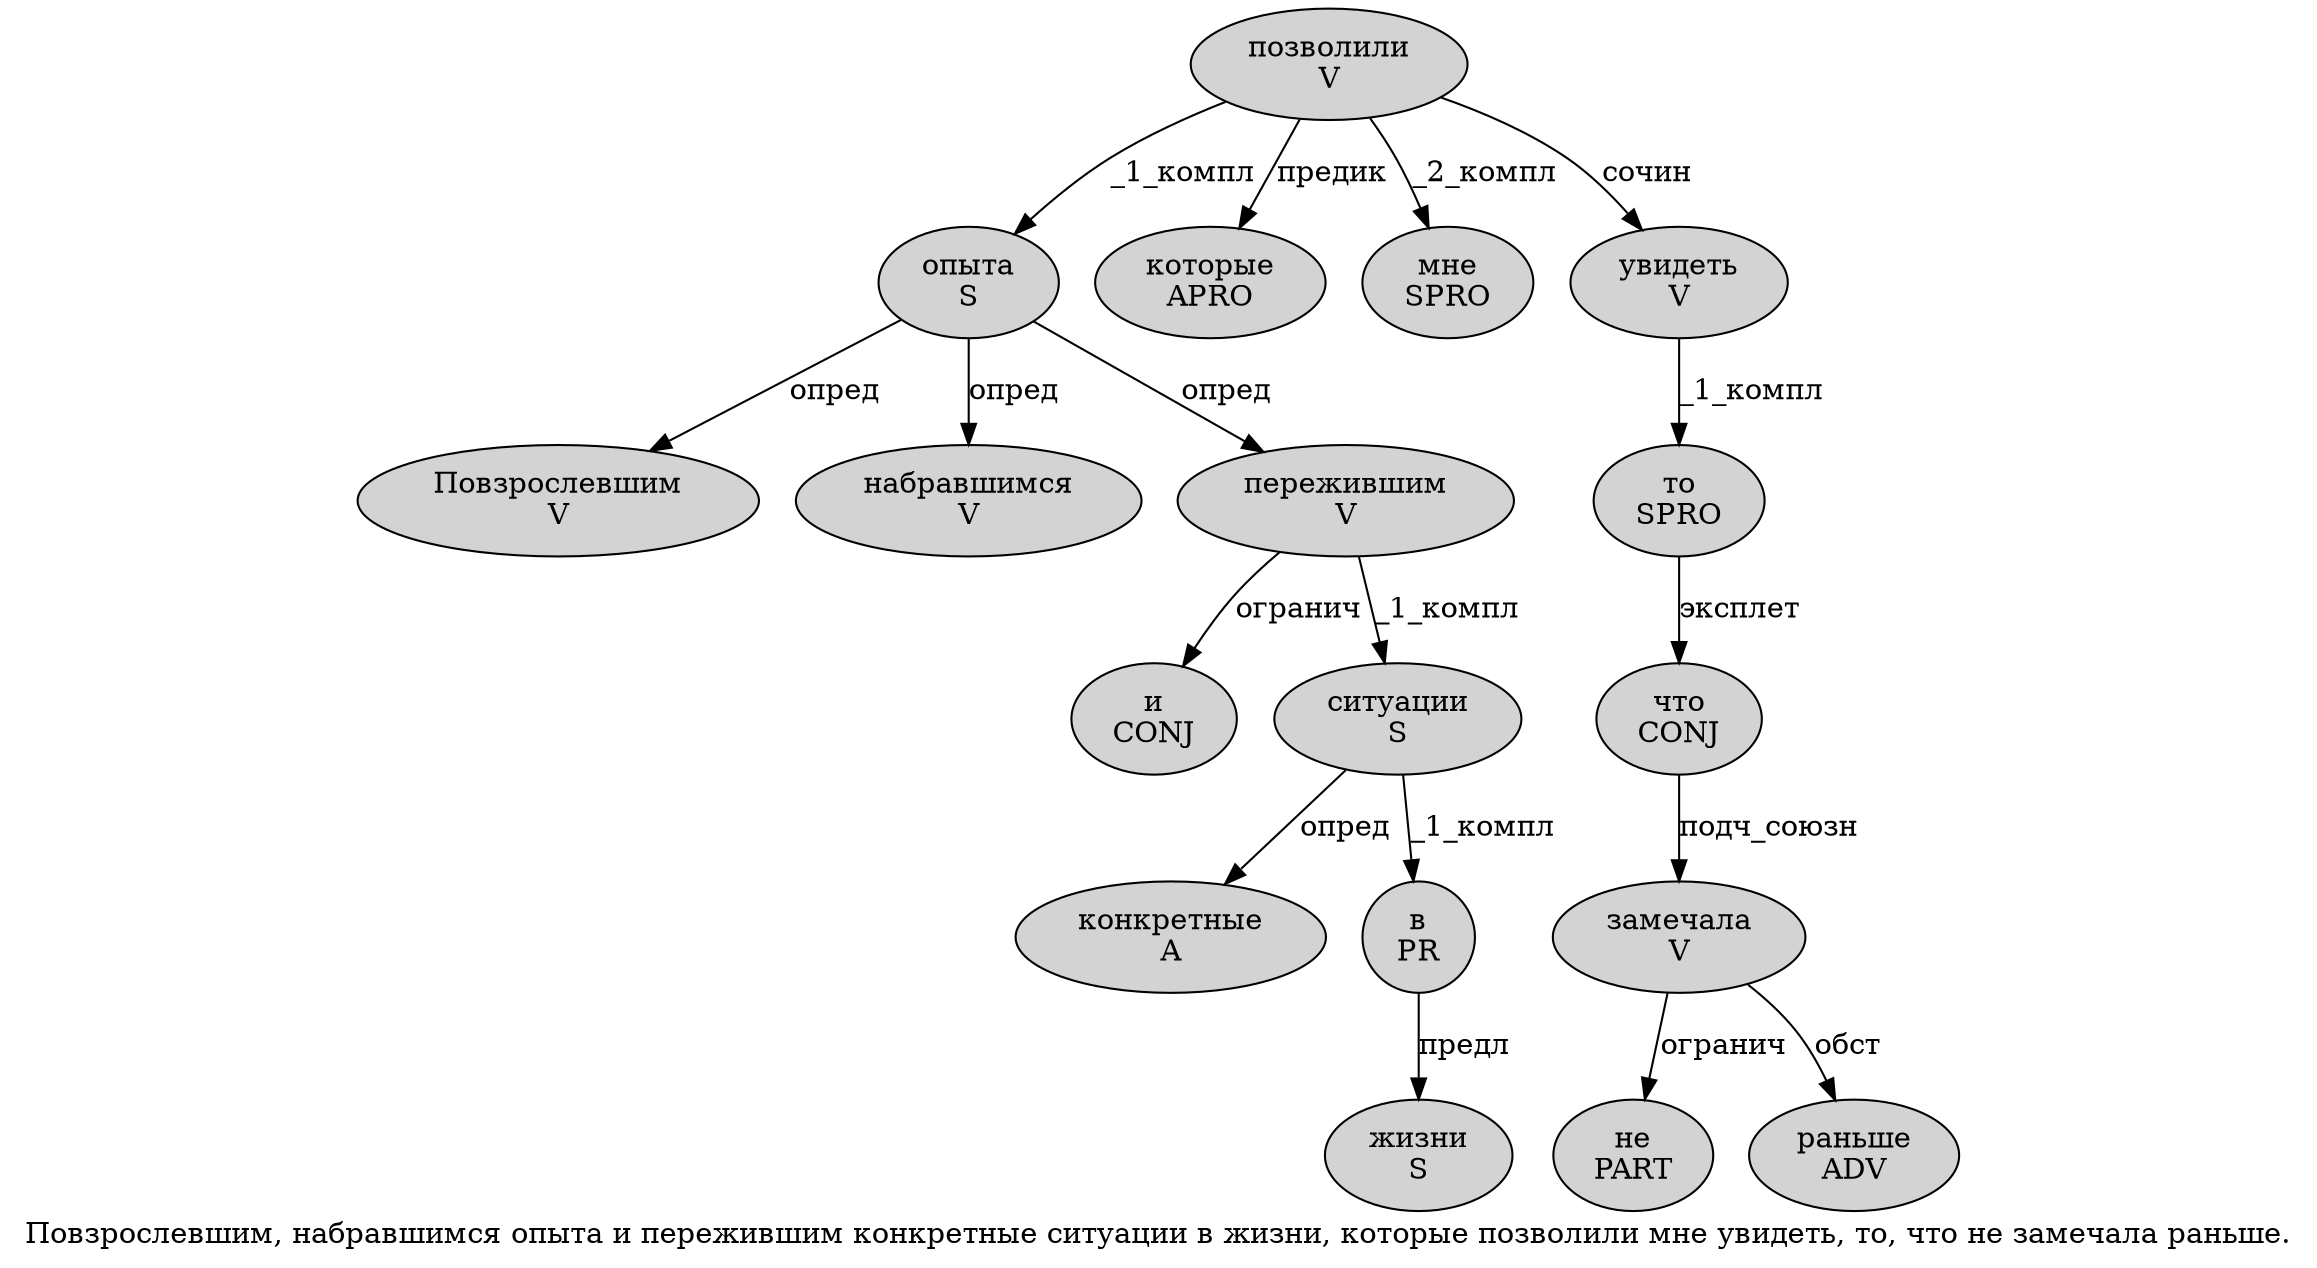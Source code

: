 digraph SENTENCE_1684 {
	graph [label="Повзрослевшим, набравшимся опыта и пережившим конкретные ситуации в жизни, которые позволили мне увидеть, то, что не замечала раньше."]
	node [style=filled]
		0 [label="Повзрослевшим
V" color="" fillcolor=lightgray penwidth=1 shape=ellipse]
		2 [label="набравшимся
V" color="" fillcolor=lightgray penwidth=1 shape=ellipse]
		3 [label="опыта
S" color="" fillcolor=lightgray penwidth=1 shape=ellipse]
		4 [label="и
CONJ" color="" fillcolor=lightgray penwidth=1 shape=ellipse]
		5 [label="пережившим
V" color="" fillcolor=lightgray penwidth=1 shape=ellipse]
		6 [label="конкретные
A" color="" fillcolor=lightgray penwidth=1 shape=ellipse]
		7 [label="ситуации
S" color="" fillcolor=lightgray penwidth=1 shape=ellipse]
		8 [label="в
PR" color="" fillcolor=lightgray penwidth=1 shape=ellipse]
		9 [label="жизни
S" color="" fillcolor=lightgray penwidth=1 shape=ellipse]
		11 [label="которые
APRO" color="" fillcolor=lightgray penwidth=1 shape=ellipse]
		12 [label="позволили
V" color="" fillcolor=lightgray penwidth=1 shape=ellipse]
		13 [label="мне
SPRO" color="" fillcolor=lightgray penwidth=1 shape=ellipse]
		14 [label="увидеть
V" color="" fillcolor=lightgray penwidth=1 shape=ellipse]
		16 [label="то
SPRO" color="" fillcolor=lightgray penwidth=1 shape=ellipse]
		18 [label="что
CONJ" color="" fillcolor=lightgray penwidth=1 shape=ellipse]
		19 [label="не
PART" color="" fillcolor=lightgray penwidth=1 shape=ellipse]
		20 [label="замечала
V" color="" fillcolor=lightgray penwidth=1 shape=ellipse]
		21 [label="раньше
ADV" color="" fillcolor=lightgray penwidth=1 shape=ellipse]
			5 -> 4 [label="огранич"]
			5 -> 7 [label="_1_компл"]
			14 -> 16 [label="_1_компл"]
			18 -> 20 [label="подч_союзн"]
			3 -> 0 [label="опред"]
			3 -> 2 [label="опред"]
			3 -> 5 [label="опред"]
			12 -> 3 [label="_1_компл"]
			12 -> 11 [label="предик"]
			12 -> 13 [label="_2_компл"]
			12 -> 14 [label="сочин"]
			16 -> 18 [label="эксплет"]
			7 -> 6 [label="опред"]
			7 -> 8 [label="_1_компл"]
			20 -> 19 [label="огранич"]
			20 -> 21 [label="обст"]
			8 -> 9 [label="предл"]
}